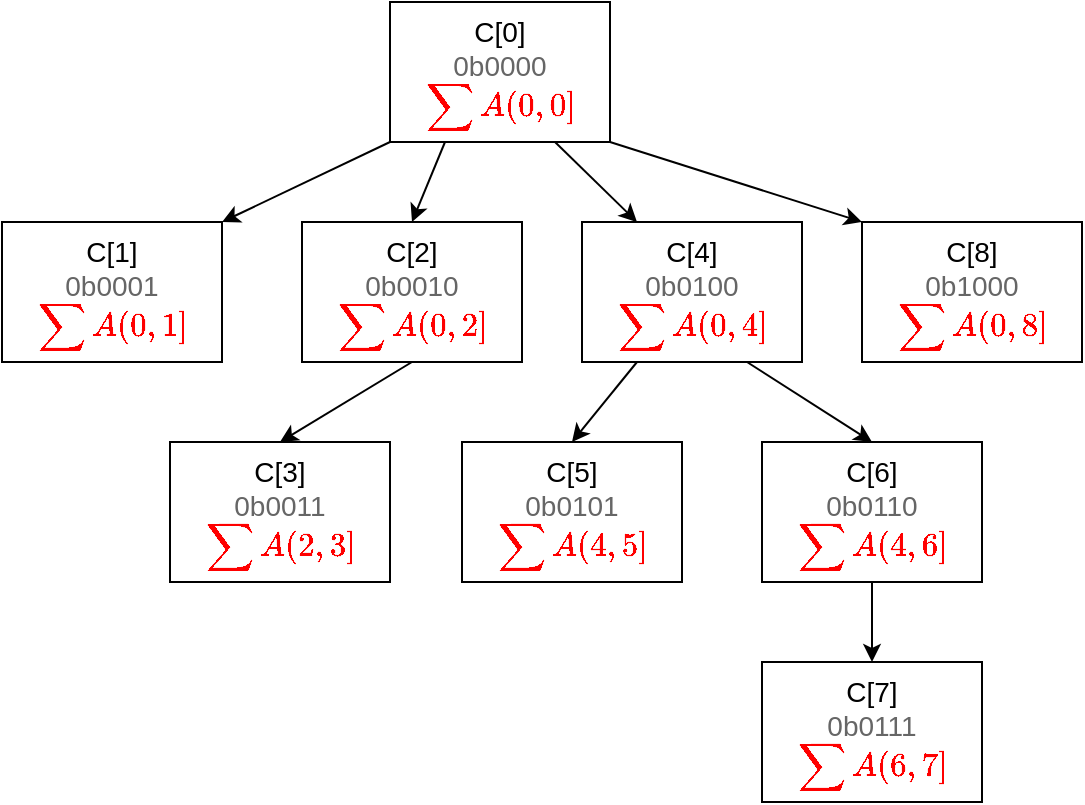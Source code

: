 <mxfile version="24.4.14" type="github" pages="2">
  <diagram name="第 1 页" id="JfcvyipnLNr43_exvYc2">
    <mxGraphModel dx="934" dy="539" grid="1" gridSize="10" guides="1" tooltips="1" connect="1" arrows="1" fold="1" page="1" pageScale="1" pageWidth="827" pageHeight="1169" background="none" math="1" shadow="0">
      <root>
        <mxCell id="0" />
        <mxCell id="1" parent="0" />
        <mxCell id="XnLdAAL9Li0qIDXgQTru-11" style="rounded=0;orthogonalLoop=1;jettySize=auto;html=1;exitX=0;exitY=1;exitDx=0;exitDy=0;entryX=1;entryY=0;entryDx=0;entryDy=0;" edge="1" parent="1" source="XnLdAAL9Li0qIDXgQTru-4" target="XnLdAAL9Li0qIDXgQTru-8">
          <mxGeometry relative="1" as="geometry" />
        </mxCell>
        <mxCell id="XnLdAAL9Li0qIDXgQTru-4" value="&lt;font style=&quot;font-size: 14px;&quot;&gt;C[0]&lt;/font&gt;&lt;div style=&quot;border-color: var(--border-color); font-size: 14px;&quot;&gt;&lt;font color=&quot;#666666&quot; style=&quot;border-color: var(--border-color); font-size: 14px;&quot;&gt;0b0000&lt;/font&gt;&lt;/div&gt;&lt;div style=&quot;border-color: var(--border-color); font-size: 14px;&quot;&gt;&lt;span style=&quot;font-family: SFMono-Regular, Menlo, Monaco, Consolas, &amp;quot;Liberation Mono&amp;quot;, &amp;quot;Courier New&amp;quot;, monospace; text-align: left; background-color: rgb(255, 255, 255);&quot;&gt;&lt;font style=&quot;font-size: 14px;&quot; color=&quot;#ff0000&quot;&gt;`\sum A(0,0]`&lt;/font&gt;&lt;/span&gt;&lt;br&gt;&lt;/div&gt;" style="text;html=1;align=center;verticalAlign=middle;whiteSpace=wrap;rounded=0;fillColor=none;strokeColor=default;" vertex="1" parent="1">
          <mxGeometry x="304" y="50" width="110" height="70" as="geometry" />
        </mxCell>
        <mxCell id="XnLdAAL9Li0qIDXgQTru-8" value="&lt;font style=&quot;font-size: 14px;&quot;&gt;C[1]&lt;/font&gt;&lt;div style=&quot;border-color: var(--border-color); font-size: 14px;&quot;&gt;&lt;font color=&quot;#666666&quot; style=&quot;border-color: var(--border-color); font-size: 14px;&quot;&gt;0b0001&lt;/font&gt;&lt;/div&gt;&lt;div style=&quot;border-color: var(--border-color); font-size: 14px;&quot;&gt;&lt;span style=&quot;font-family: SFMono-Regular, Menlo, Monaco, Consolas, &amp;quot;Liberation Mono&amp;quot;, &amp;quot;Courier New&amp;quot;, monospace; text-align: left; background-color: rgb(255, 255, 255);&quot;&gt;&lt;font style=&quot;font-size: 14px;&quot; color=&quot;#ff0000&quot;&gt;`\sum A(0,1]`&lt;/font&gt;&lt;/span&gt;&lt;br&gt;&lt;/div&gt;" style="text;html=1;align=center;verticalAlign=middle;whiteSpace=wrap;rounded=0;fillColor=none;strokeColor=default;" vertex="1" parent="1">
          <mxGeometry x="110" y="160" width="110" height="70" as="geometry" />
        </mxCell>
        <mxCell id="XnLdAAL9Li0qIDXgQTru-12" value="&lt;font style=&quot;font-size: 14px;&quot;&gt;C[2]&lt;/font&gt;&lt;div style=&quot;border-color: var(--border-color); font-size: 14px;&quot;&gt;&lt;font color=&quot;#666666&quot; style=&quot;border-color: var(--border-color); font-size: 14px;&quot;&gt;0b0010&lt;/font&gt;&lt;/div&gt;&lt;div style=&quot;border-color: var(--border-color); font-size: 14px;&quot;&gt;&lt;span style=&quot;font-family: SFMono-Regular, Menlo, Monaco, Consolas, &amp;quot;Liberation Mono&amp;quot;, &amp;quot;Courier New&amp;quot;, monospace; text-align: left; background-color: rgb(255, 255, 255);&quot;&gt;&lt;font style=&quot;font-size: 14px;&quot; color=&quot;#ff0000&quot;&gt;`\sum A(0,2]`&lt;/font&gt;&lt;/span&gt;&lt;br&gt;&lt;/div&gt;" style="text;html=1;align=center;verticalAlign=middle;whiteSpace=wrap;rounded=0;fillColor=none;strokeColor=default;" vertex="1" parent="1">
          <mxGeometry x="260" y="160" width="110" height="70" as="geometry" />
        </mxCell>
        <mxCell id="XnLdAAL9Li0qIDXgQTru-14" style="rounded=0;orthogonalLoop=1;jettySize=auto;html=1;exitX=0.25;exitY=1;exitDx=0;exitDy=0;entryX=0.5;entryY=0;entryDx=0;entryDy=0;" edge="1" parent="1" source="XnLdAAL9Li0qIDXgQTru-4" target="XnLdAAL9Li0qIDXgQTru-12">
          <mxGeometry relative="1" as="geometry">
            <mxPoint x="414" y="210" as="sourcePoint" />
            <mxPoint x="360" y="160" as="targetPoint" />
          </mxGeometry>
        </mxCell>
        <mxCell id="XnLdAAL9Li0qIDXgQTru-16" value="&lt;font style=&quot;font-size: 14px;&quot;&gt;C[4]&lt;/font&gt;&lt;div style=&quot;border-color: var(--border-color); font-size: 14px;&quot;&gt;&lt;font color=&quot;#666666&quot; style=&quot;border-color: var(--border-color); font-size: 14px;&quot;&gt;0b0100&lt;/font&gt;&lt;/div&gt;&lt;div style=&quot;border-color: var(--border-color); font-size: 14px;&quot;&gt;&lt;span style=&quot;font-family: SFMono-Regular, Menlo, Monaco, Consolas, &amp;quot;Liberation Mono&amp;quot;, &amp;quot;Courier New&amp;quot;, monospace; text-align: left; background-color: rgb(255, 255, 255);&quot;&gt;&lt;font style=&quot;font-size: 14px;&quot; color=&quot;#ff0000&quot;&gt;`\sum A(0,4]`&lt;/font&gt;&lt;/span&gt;&lt;br&gt;&lt;/div&gt;" style="text;html=1;align=center;verticalAlign=middle;whiteSpace=wrap;rounded=0;fillColor=none;strokeColor=default;" vertex="1" parent="1">
          <mxGeometry x="400" y="160" width="110" height="70" as="geometry" />
        </mxCell>
        <mxCell id="XnLdAAL9Li0qIDXgQTru-17" style="rounded=0;orthogonalLoop=1;jettySize=auto;html=1;exitX=0.75;exitY=1;exitDx=0;exitDy=0;entryX=0.25;entryY=0;entryDx=0;entryDy=0;" edge="1" parent="1" source="XnLdAAL9Li0qIDXgQTru-4" target="XnLdAAL9Li0qIDXgQTru-16">
          <mxGeometry relative="1" as="geometry">
            <mxPoint x="369" y="110" as="sourcePoint" />
            <mxPoint x="369" y="170" as="targetPoint" />
          </mxGeometry>
        </mxCell>
        <mxCell id="XnLdAAL9Li0qIDXgQTru-18" value="&lt;font style=&quot;font-size: 14px;&quot;&gt;C[8]&lt;/font&gt;&lt;div style=&quot;border-color: var(--border-color); font-size: 14px;&quot;&gt;&lt;font color=&quot;#666666&quot; style=&quot;border-color: var(--border-color); font-size: 14px;&quot;&gt;0b1000&lt;/font&gt;&lt;/div&gt;&lt;div style=&quot;border-color: var(--border-color); font-size: 14px;&quot;&gt;&lt;span style=&quot;font-family: SFMono-Regular, Menlo, Monaco, Consolas, &amp;quot;Liberation Mono&amp;quot;, &amp;quot;Courier New&amp;quot;, monospace; text-align: left; background-color: rgb(255, 255, 255);&quot;&gt;&lt;font style=&quot;font-size: 14px;&quot; color=&quot;#ff0000&quot;&gt;`\sum A(0,8]`&lt;/font&gt;&lt;/span&gt;&lt;br&gt;&lt;/div&gt;" style="text;html=1;align=center;verticalAlign=middle;whiteSpace=wrap;rounded=0;fillColor=none;strokeColor=default;" vertex="1" parent="1">
          <mxGeometry x="540" y="160" width="110" height="70" as="geometry" />
        </mxCell>
        <mxCell id="XnLdAAL9Li0qIDXgQTru-19" style="rounded=0;orthogonalLoop=1;jettySize=auto;html=1;exitX=1;exitY=1;exitDx=0;exitDy=0;entryX=0;entryY=0;entryDx=0;entryDy=0;" edge="1" parent="1" source="XnLdAAL9Li0qIDXgQTru-4" target="XnLdAAL9Li0qIDXgQTru-18">
          <mxGeometry relative="1" as="geometry">
            <mxPoint x="397" y="110" as="sourcePoint" />
            <mxPoint x="438" y="170" as="targetPoint" />
          </mxGeometry>
        </mxCell>
        <mxCell id="XnLdAAL9Li0qIDXgQTru-20" value="&lt;font style=&quot;font-size: 14px;&quot;&gt;C[3]&lt;/font&gt;&lt;div style=&quot;border-color: var(--border-color); font-size: 14px;&quot;&gt;&lt;font color=&quot;#666666&quot; style=&quot;border-color: var(--border-color); font-size: 14px;&quot;&gt;0b0011&lt;/font&gt;&lt;/div&gt;&lt;div style=&quot;border-color: var(--border-color); font-size: 14px;&quot;&gt;&lt;span style=&quot;font-family: SFMono-Regular, Menlo, Monaco, Consolas, &amp;quot;Liberation Mono&amp;quot;, &amp;quot;Courier New&amp;quot;, monospace; text-align: left; background-color: rgb(255, 255, 255);&quot;&gt;&lt;font style=&quot;font-size: 14px;&quot; color=&quot;#ff0000&quot;&gt;`\sum A(2,3]`&lt;/font&gt;&lt;/span&gt;&lt;br&gt;&lt;/div&gt;" style="text;html=1;align=center;verticalAlign=middle;whiteSpace=wrap;rounded=0;fillColor=none;strokeColor=default;" vertex="1" parent="1">
          <mxGeometry x="194" y="270" width="110" height="70" as="geometry" />
        </mxCell>
        <mxCell id="XnLdAAL9Li0qIDXgQTru-21" style="rounded=0;orthogonalLoop=1;jettySize=auto;html=1;exitX=0.5;exitY=1;exitDx=0;exitDy=0;entryX=0.5;entryY=0;entryDx=0;entryDy=0;" edge="1" parent="1" source="XnLdAAL9Li0qIDXgQTru-12" target="XnLdAAL9Li0qIDXgQTru-20">
          <mxGeometry relative="1" as="geometry">
            <mxPoint x="347" y="250" as="sourcePoint" />
            <mxPoint x="330" y="290" as="targetPoint" />
          </mxGeometry>
        </mxCell>
        <mxCell id="XnLdAAL9Li0qIDXgQTru-22" value="&lt;font style=&quot;font-size: 14px;&quot;&gt;C[5]&lt;/font&gt;&lt;div style=&quot;border-color: var(--border-color); font-size: 14px;&quot;&gt;&lt;font color=&quot;#666666&quot; style=&quot;border-color: var(--border-color); font-size: 14px;&quot;&gt;0b0101&lt;/font&gt;&lt;/div&gt;&lt;div style=&quot;border-color: var(--border-color); font-size: 14px;&quot;&gt;&lt;span style=&quot;font-family: SFMono-Regular, Menlo, Monaco, Consolas, &amp;quot;Liberation Mono&amp;quot;, &amp;quot;Courier New&amp;quot;, monospace; text-align: left; background-color: rgb(255, 255, 255);&quot;&gt;&lt;font style=&quot;font-size: 14px;&quot; color=&quot;#ff0000&quot;&gt;`\sum A(4,5]`&lt;/font&gt;&lt;/span&gt;&lt;br&gt;&lt;/div&gt;" style="text;html=1;align=center;verticalAlign=middle;whiteSpace=wrap;rounded=0;fillColor=none;strokeColor=default;" vertex="1" parent="1">
          <mxGeometry x="340" y="270" width="110" height="70" as="geometry" />
        </mxCell>
        <mxCell id="XnLdAAL9Li0qIDXgQTru-23" style="rounded=0;orthogonalLoop=1;jettySize=auto;html=1;exitX=0.25;exitY=1;exitDx=0;exitDy=0;entryX=0.5;entryY=0;entryDx=0;entryDy=0;" edge="1" parent="1" source="XnLdAAL9Li0qIDXgQTru-16" target="XnLdAAL9Li0qIDXgQTru-22">
          <mxGeometry relative="1" as="geometry">
            <mxPoint x="325" y="240" as="sourcePoint" />
            <mxPoint x="259" y="280" as="targetPoint" />
          </mxGeometry>
        </mxCell>
        <mxCell id="XnLdAAL9Li0qIDXgQTru-24" value="&lt;font style=&quot;font-size: 14px;&quot;&gt;C[6]&lt;/font&gt;&lt;div style=&quot;border-color: var(--border-color); font-size: 14px;&quot;&gt;&lt;font color=&quot;#666666&quot; style=&quot;border-color: var(--border-color); font-size: 14px;&quot;&gt;0b0110&lt;/font&gt;&lt;/div&gt;&lt;div style=&quot;border-color: var(--border-color); font-size: 14px;&quot;&gt;&lt;span style=&quot;font-family: SFMono-Regular, Menlo, Monaco, Consolas, &amp;quot;Liberation Mono&amp;quot;, &amp;quot;Courier New&amp;quot;, monospace; text-align: left; background-color: rgb(255, 255, 255);&quot;&gt;&lt;font style=&quot;font-size: 14px;&quot; color=&quot;#ff0000&quot;&gt;`\sum A(4,6]`&lt;/font&gt;&lt;/span&gt;&lt;br&gt;&lt;/div&gt;" style="text;html=1;align=center;verticalAlign=middle;whiteSpace=wrap;rounded=0;fillColor=none;strokeColor=default;" vertex="1" parent="1">
          <mxGeometry x="490" y="270" width="110" height="70" as="geometry" />
        </mxCell>
        <mxCell id="XnLdAAL9Li0qIDXgQTru-25" style="rounded=0;orthogonalLoop=1;jettySize=auto;html=1;exitX=0.75;exitY=1;exitDx=0;exitDy=0;entryX=0.5;entryY=0;entryDx=0;entryDy=0;" edge="1" parent="1" source="XnLdAAL9Li0qIDXgQTru-16" target="XnLdAAL9Li0qIDXgQTru-24">
          <mxGeometry relative="1" as="geometry">
            <mxPoint x="438" y="240" as="sourcePoint" />
            <mxPoint x="405" y="280" as="targetPoint" />
          </mxGeometry>
        </mxCell>
        <mxCell id="XnLdAAL9Li0qIDXgQTru-26" value="&lt;font style=&quot;font-size: 14px;&quot;&gt;C[7]&lt;/font&gt;&lt;div style=&quot;border-color: var(--border-color); font-size: 14px;&quot;&gt;&lt;font color=&quot;#666666&quot; style=&quot;border-color: var(--border-color); font-size: 14px;&quot;&gt;0b0111&lt;/font&gt;&lt;/div&gt;&lt;div style=&quot;border-color: var(--border-color); font-size: 14px;&quot;&gt;&lt;span style=&quot;font-family: SFMono-Regular, Menlo, Monaco, Consolas, &amp;quot;Liberation Mono&amp;quot;, &amp;quot;Courier New&amp;quot;, monospace; text-align: left; background-color: rgb(255, 255, 255);&quot;&gt;&lt;font style=&quot;font-size: 14px;&quot; color=&quot;#ff0000&quot;&gt;`\sum A(6,7]`&lt;/font&gt;&lt;/span&gt;&lt;br&gt;&lt;/div&gt;" style="text;html=1;align=center;verticalAlign=middle;whiteSpace=wrap;rounded=0;fillColor=none;strokeColor=default;" vertex="1" parent="1">
          <mxGeometry x="490" y="380" width="110" height="70" as="geometry" />
        </mxCell>
        <mxCell id="XnLdAAL9Li0qIDXgQTru-27" style="rounded=0;orthogonalLoop=1;jettySize=auto;html=1;exitX=0.5;exitY=1;exitDx=0;exitDy=0;entryX=0.5;entryY=0;entryDx=0;entryDy=0;" edge="1" parent="1" source="XnLdAAL9Li0qIDXgQTru-24" target="XnLdAAL9Li0qIDXgQTru-26">
          <mxGeometry relative="1" as="geometry">
            <mxPoint x="493" y="240" as="sourcePoint" />
            <mxPoint x="555" y="280" as="targetPoint" />
          </mxGeometry>
        </mxCell>
      </root>
    </mxGraphModel>
  </diagram>
  <diagram id="QHcrgtBpQM7DyFMUVI4j" name="第 2 页">
    <mxGraphModel dx="934" dy="539" grid="1" gridSize="10" guides="1" tooltips="1" connect="1" arrows="1" fold="1" page="1" pageScale="1" pageWidth="827" pageHeight="1169" math="1" shadow="0">
      <root>
        <mxCell id="0" />
        <mxCell id="1" parent="0" />
        <mxCell id="cPeB-l93B9mcq4rAgH_Y-1" style="rounded=0;orthogonalLoop=1;jettySize=auto;html=1;exitX=0;exitY=1;exitDx=0;exitDy=0;entryX=1;entryY=0;entryDx=0;entryDy=0;" edge="1" parent="1" source="cPeB-l93B9mcq4rAgH_Y-2" target="cPeB-l93B9mcq4rAgH_Y-3">
          <mxGeometry relative="1" as="geometry" />
        </mxCell>
        <mxCell id="cPeB-l93B9mcq4rAgH_Y-2" value="&lt;font style=&quot;font-size: 14px;&quot;&gt;C[0]&lt;/font&gt;&lt;div style=&quot;border-color: var(--border-color); font-size: 14px;&quot;&gt;&lt;font color=&quot;#666666&quot; style=&quot;border-color: var(--border-color); font-size: 14px;&quot;&gt;0b0000&lt;/font&gt;&lt;/div&gt;&lt;div style=&quot;border-color: var(--border-color); font-size: 14px;&quot;&gt;&lt;span style=&quot;font-family: SFMono-Regular, Menlo, Monaco, Consolas, &amp;quot;Liberation Mono&amp;quot;, &amp;quot;Courier New&amp;quot;, monospace; text-align: left; background-color: rgb(255, 255, 255);&quot;&gt;&lt;font style=&quot;font-size: 14px;&quot; color=&quot;#ff0000&quot;&gt;`\sum A(0,0]`&lt;/font&gt;&lt;/span&gt;&lt;br&gt;&lt;/div&gt;" style="text;html=1;align=center;verticalAlign=middle;whiteSpace=wrap;rounded=0;fillColor=none;strokeColor=default;" vertex="1" parent="1">
          <mxGeometry x="304" y="50" width="110" height="70" as="geometry" />
        </mxCell>
        <mxCell id="cPeB-l93B9mcq4rAgH_Y-3" value="&lt;font style=&quot;font-size: 14px;&quot;&gt;C[1]&lt;/font&gt;&lt;div style=&quot;border-color: var(--border-color); font-size: 14px;&quot;&gt;&lt;font color=&quot;#666666&quot; style=&quot;border-color: var(--border-color); font-size: 14px;&quot;&gt;0b0001&lt;/font&gt;&lt;/div&gt;&lt;div style=&quot;border-color: var(--border-color); font-size: 14px;&quot;&gt;&lt;span style=&quot;font-family: SFMono-Regular, Menlo, Monaco, Consolas, &amp;quot;Liberation Mono&amp;quot;, &amp;quot;Courier New&amp;quot;, monospace; text-align: left; background-color: rgb(255, 255, 255);&quot;&gt;&lt;font style=&quot;font-size: 14px;&quot; color=&quot;#ff0000&quot;&gt;`\sum A(0,1]`&lt;/font&gt;&lt;/span&gt;&lt;br&gt;&lt;/div&gt;" style="text;html=1;align=center;verticalAlign=middle;whiteSpace=wrap;rounded=0;fillColor=none;strokeColor=default;" vertex="1" parent="1">
          <mxGeometry x="110" y="160" width="110" height="70" as="geometry" />
        </mxCell>
        <mxCell id="cPeB-l93B9mcq4rAgH_Y-4" value="&lt;font style=&quot;font-size: 14px;&quot;&gt;C[2]&lt;/font&gt;&lt;div style=&quot;border-color: var(--border-color); font-size: 14px;&quot;&gt;&lt;font color=&quot;#666666&quot; style=&quot;border-color: var(--border-color); font-size: 14px;&quot;&gt;0b0010&lt;/font&gt;&lt;/div&gt;&lt;div style=&quot;border-color: var(--border-color); font-size: 14px;&quot;&gt;&lt;span style=&quot;font-family: SFMono-Regular, Menlo, Monaco, Consolas, &amp;quot;Liberation Mono&amp;quot;, &amp;quot;Courier New&amp;quot;, monospace; text-align: left; background-color: rgb(255, 255, 255);&quot;&gt;&lt;font style=&quot;font-size: 14px;&quot; color=&quot;#ff0000&quot;&gt;`\sum A(0,2]`&lt;/font&gt;&lt;/span&gt;&lt;br&gt;&lt;/div&gt;" style="text;html=1;align=center;verticalAlign=middle;whiteSpace=wrap;rounded=0;fillColor=none;strokeColor=default;" vertex="1" parent="1">
          <mxGeometry x="260" y="160" width="110" height="70" as="geometry" />
        </mxCell>
        <mxCell id="cPeB-l93B9mcq4rAgH_Y-5" style="rounded=0;orthogonalLoop=1;jettySize=auto;html=1;exitX=0.25;exitY=1;exitDx=0;exitDy=0;entryX=0.5;entryY=0;entryDx=0;entryDy=0;" edge="1" parent="1" source="cPeB-l93B9mcq4rAgH_Y-2" target="cPeB-l93B9mcq4rAgH_Y-4">
          <mxGeometry relative="1" as="geometry">
            <mxPoint x="414" y="210" as="sourcePoint" />
            <mxPoint x="360" y="160" as="targetPoint" />
          </mxGeometry>
        </mxCell>
        <mxCell id="cPeB-l93B9mcq4rAgH_Y-6" value="&lt;font style=&quot;font-size: 14px;&quot;&gt;C[4]&lt;/font&gt;&lt;div style=&quot;border-color: var(--border-color); font-size: 14px;&quot;&gt;&lt;font color=&quot;#666666&quot; style=&quot;border-color: var(--border-color); font-size: 14px;&quot;&gt;0b0100&lt;/font&gt;&lt;/div&gt;&lt;div style=&quot;border-color: var(--border-color); font-size: 14px;&quot;&gt;&lt;span style=&quot;font-family: SFMono-Regular, Menlo, Monaco, Consolas, &amp;quot;Liberation Mono&amp;quot;, &amp;quot;Courier New&amp;quot;, monospace; text-align: left; background-color: rgb(255, 255, 255);&quot;&gt;&lt;font style=&quot;font-size: 14px;&quot; color=&quot;#ff0000&quot;&gt;`\sum A(0,4]`&lt;/font&gt;&lt;/span&gt;&lt;br&gt;&lt;/div&gt;" style="text;html=1;align=center;verticalAlign=middle;whiteSpace=wrap;rounded=0;fillColor=none;strokeColor=default;" vertex="1" parent="1">
          <mxGeometry x="400" y="160" width="110" height="70" as="geometry" />
        </mxCell>
        <mxCell id="cPeB-l93B9mcq4rAgH_Y-7" style="rounded=0;orthogonalLoop=1;jettySize=auto;html=1;exitX=0.75;exitY=1;exitDx=0;exitDy=0;entryX=0.25;entryY=0;entryDx=0;entryDy=0;" edge="1" parent="1" source="cPeB-l93B9mcq4rAgH_Y-2" target="cPeB-l93B9mcq4rAgH_Y-6">
          <mxGeometry relative="1" as="geometry">
            <mxPoint x="369" y="110" as="sourcePoint" />
            <mxPoint x="369" y="170" as="targetPoint" />
          </mxGeometry>
        </mxCell>
        <mxCell id="cPeB-l93B9mcq4rAgH_Y-8" value="&lt;font style=&quot;font-size: 14px;&quot;&gt;C[8]&lt;/font&gt;&lt;div style=&quot;border-color: var(--border-color); font-size: 14px;&quot;&gt;&lt;font color=&quot;#666666&quot; style=&quot;border-color: var(--border-color); font-size: 14px;&quot;&gt;0b1000&lt;/font&gt;&lt;/div&gt;&lt;div style=&quot;border-color: var(--border-color); font-size: 14px;&quot;&gt;&lt;span style=&quot;font-family: SFMono-Regular, Menlo, Monaco, Consolas, &amp;quot;Liberation Mono&amp;quot;, &amp;quot;Courier New&amp;quot;, monospace; text-align: left; background-color: rgb(255, 255, 255);&quot;&gt;&lt;font style=&quot;font-size: 14px;&quot; color=&quot;#ff0000&quot;&gt;`\sum A(0,8]`&lt;/font&gt;&lt;/span&gt;&lt;br&gt;&lt;/div&gt;" style="text;html=1;align=center;verticalAlign=middle;whiteSpace=wrap;rounded=0;fillColor=none;strokeColor=default;" vertex="1" parent="1">
          <mxGeometry x="540" y="160" width="110" height="70" as="geometry" />
        </mxCell>
        <mxCell id="cPeB-l93B9mcq4rAgH_Y-9" style="rounded=0;orthogonalLoop=1;jettySize=auto;html=1;exitX=1;exitY=1;exitDx=0;exitDy=0;entryX=0;entryY=0;entryDx=0;entryDy=0;" edge="1" parent="1" source="cPeB-l93B9mcq4rAgH_Y-2" target="cPeB-l93B9mcq4rAgH_Y-8">
          <mxGeometry relative="1" as="geometry">
            <mxPoint x="397" y="110" as="sourcePoint" />
            <mxPoint x="438" y="170" as="targetPoint" />
          </mxGeometry>
        </mxCell>
        <mxCell id="cPeB-l93B9mcq4rAgH_Y-10" value="&lt;font style=&quot;font-size: 14px;&quot;&gt;C[3]&lt;/font&gt;&lt;div style=&quot;border-color: var(--border-color); font-size: 14px;&quot;&gt;&lt;font color=&quot;#666666&quot; style=&quot;border-color: var(--border-color); font-size: 14px;&quot;&gt;0b0011&lt;/font&gt;&lt;/div&gt;&lt;div style=&quot;border-color: var(--border-color); font-size: 14px;&quot;&gt;&lt;span style=&quot;font-family: SFMono-Regular, Menlo, Monaco, Consolas, &amp;quot;Liberation Mono&amp;quot;, &amp;quot;Courier New&amp;quot;, monospace; text-align: left; background-color: rgb(255, 255, 255);&quot;&gt;&lt;font style=&quot;font-size: 14px;&quot; color=&quot;#ff0000&quot;&gt;`\sum A(2,3]`&lt;/font&gt;&lt;/span&gt;&lt;br&gt;&lt;/div&gt;" style="text;html=1;align=center;verticalAlign=middle;whiteSpace=wrap;rounded=0;fillColor=none;strokeColor=default;" vertex="1" parent="1">
          <mxGeometry x="194" y="270" width="110" height="70" as="geometry" />
        </mxCell>
        <mxCell id="cPeB-l93B9mcq4rAgH_Y-11" style="rounded=0;orthogonalLoop=1;jettySize=auto;html=1;exitX=0.5;exitY=1;exitDx=0;exitDy=0;entryX=0.5;entryY=0;entryDx=0;entryDy=0;" edge="1" parent="1" source="cPeB-l93B9mcq4rAgH_Y-4" target="cPeB-l93B9mcq4rAgH_Y-10">
          <mxGeometry relative="1" as="geometry">
            <mxPoint x="347" y="250" as="sourcePoint" />
            <mxPoint x="330" y="290" as="targetPoint" />
          </mxGeometry>
        </mxCell>
        <mxCell id="cPeB-l93B9mcq4rAgH_Y-12" value="&lt;font style=&quot;font-size: 14px;&quot;&gt;C[5]&lt;/font&gt;&lt;div style=&quot;border-color: var(--border-color); font-size: 14px;&quot;&gt;&lt;font color=&quot;#666666&quot; style=&quot;border-color: var(--border-color); font-size: 14px;&quot;&gt;0b0101&lt;/font&gt;&lt;/div&gt;&lt;div style=&quot;border-color: var(--border-color); font-size: 14px;&quot;&gt;&lt;span style=&quot;font-family: SFMono-Regular, Menlo, Monaco, Consolas, &amp;quot;Liberation Mono&amp;quot;, &amp;quot;Courier New&amp;quot;, monospace; text-align: left; background-color: rgb(255, 255, 255);&quot;&gt;&lt;font style=&quot;font-size: 14px;&quot; color=&quot;#ff0000&quot;&gt;`\sum A(4,5]`&lt;/font&gt;&lt;/span&gt;&lt;br&gt;&lt;/div&gt;" style="text;html=1;align=center;verticalAlign=middle;whiteSpace=wrap;rounded=0;fillColor=none;strokeColor=default;" vertex="1" parent="1">
          <mxGeometry x="340" y="270" width="110" height="70" as="geometry" />
        </mxCell>
        <mxCell id="cPeB-l93B9mcq4rAgH_Y-13" style="rounded=0;orthogonalLoop=1;jettySize=auto;html=1;exitX=0.25;exitY=1;exitDx=0;exitDy=0;entryX=0.5;entryY=0;entryDx=0;entryDy=0;" edge="1" parent="1" source="cPeB-l93B9mcq4rAgH_Y-6" target="cPeB-l93B9mcq4rAgH_Y-12">
          <mxGeometry relative="1" as="geometry">
            <mxPoint x="325" y="240" as="sourcePoint" />
            <mxPoint x="259" y="280" as="targetPoint" />
          </mxGeometry>
        </mxCell>
        <mxCell id="cPeB-l93B9mcq4rAgH_Y-14" value="&lt;font style=&quot;font-size: 14px;&quot;&gt;C[6]&lt;/font&gt;&lt;div style=&quot;border-color: var(--border-color); font-size: 14px;&quot;&gt;&lt;font color=&quot;#666666&quot; style=&quot;border-color: var(--border-color); font-size: 14px;&quot;&gt;0b0110&lt;/font&gt;&lt;/div&gt;&lt;div style=&quot;border-color: var(--border-color); font-size: 14px;&quot;&gt;&lt;span style=&quot;font-family: SFMono-Regular, Menlo, Monaco, Consolas, &amp;quot;Liberation Mono&amp;quot;, &amp;quot;Courier New&amp;quot;, monospace; text-align: left; background-color: rgb(255, 255, 255);&quot;&gt;&lt;font style=&quot;font-size: 14px;&quot; color=&quot;#ff0000&quot;&gt;`\sum A(4,6]`&lt;/font&gt;&lt;/span&gt;&lt;br&gt;&lt;/div&gt;" style="text;html=1;align=center;verticalAlign=middle;whiteSpace=wrap;rounded=0;fillColor=none;strokeColor=default;" vertex="1" parent="1">
          <mxGeometry x="490" y="270" width="110" height="70" as="geometry" />
        </mxCell>
        <mxCell id="cPeB-l93B9mcq4rAgH_Y-15" style="rounded=0;orthogonalLoop=1;jettySize=auto;html=1;exitX=0.75;exitY=1;exitDx=0;exitDy=0;entryX=0.5;entryY=0;entryDx=0;entryDy=0;" edge="1" parent="1" source="cPeB-l93B9mcq4rAgH_Y-6" target="cPeB-l93B9mcq4rAgH_Y-14">
          <mxGeometry relative="1" as="geometry">
            <mxPoint x="438" y="240" as="sourcePoint" />
            <mxPoint x="405" y="280" as="targetPoint" />
          </mxGeometry>
        </mxCell>
        <mxCell id="cPeB-l93B9mcq4rAgH_Y-16" value="&lt;font style=&quot;font-size: 14px;&quot;&gt;C[7]&lt;/font&gt;&lt;div style=&quot;border-color: var(--border-color); font-size: 14px;&quot;&gt;&lt;font color=&quot;#666666&quot; style=&quot;border-color: var(--border-color); font-size: 14px;&quot;&gt;0b0111&lt;/font&gt;&lt;/div&gt;&lt;div style=&quot;border-color: var(--border-color); font-size: 14px;&quot;&gt;&lt;span style=&quot;font-family: SFMono-Regular, Menlo, Monaco, Consolas, &amp;quot;Liberation Mono&amp;quot;, &amp;quot;Courier New&amp;quot;, monospace; text-align: left; background-color: rgb(255, 255, 255);&quot;&gt;&lt;font style=&quot;font-size: 14px;&quot; color=&quot;#ff0000&quot;&gt;`\sum A(6,7]`&lt;/font&gt;&lt;/span&gt;&lt;br&gt;&lt;/div&gt;" style="text;html=1;align=center;verticalAlign=middle;whiteSpace=wrap;rounded=0;fillColor=none;strokeColor=default;" vertex="1" parent="1">
          <mxGeometry x="490" y="380" width="110" height="70" as="geometry" />
        </mxCell>
        <mxCell id="cPeB-l93B9mcq4rAgH_Y-17" style="rounded=0;orthogonalLoop=1;jettySize=auto;html=1;exitX=0.5;exitY=1;exitDx=0;exitDy=0;entryX=0.5;entryY=0;entryDx=0;entryDy=0;" edge="1" parent="1" source="cPeB-l93B9mcq4rAgH_Y-14" target="cPeB-l93B9mcq4rAgH_Y-16">
          <mxGeometry relative="1" as="geometry">
            <mxPoint x="493" y="240" as="sourcePoint" />
            <mxPoint x="555" y="280" as="targetPoint" />
          </mxGeometry>
        </mxCell>
      </root>
    </mxGraphModel>
  </diagram>
</mxfile>
